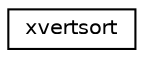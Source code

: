 digraph G
{
  edge [fontname="Helvetica",fontsize="10",labelfontname="Helvetica",labelfontsize="10"];
  node [fontname="Helvetica",fontsize="10",shape=record];
  rankdir=LR;
  Node1 [label="xvertsort",height=0.2,width=0.4,color="black", fillcolor="white", style="filled",URL="$d7/dc1/structxvertsort.html"];
}
